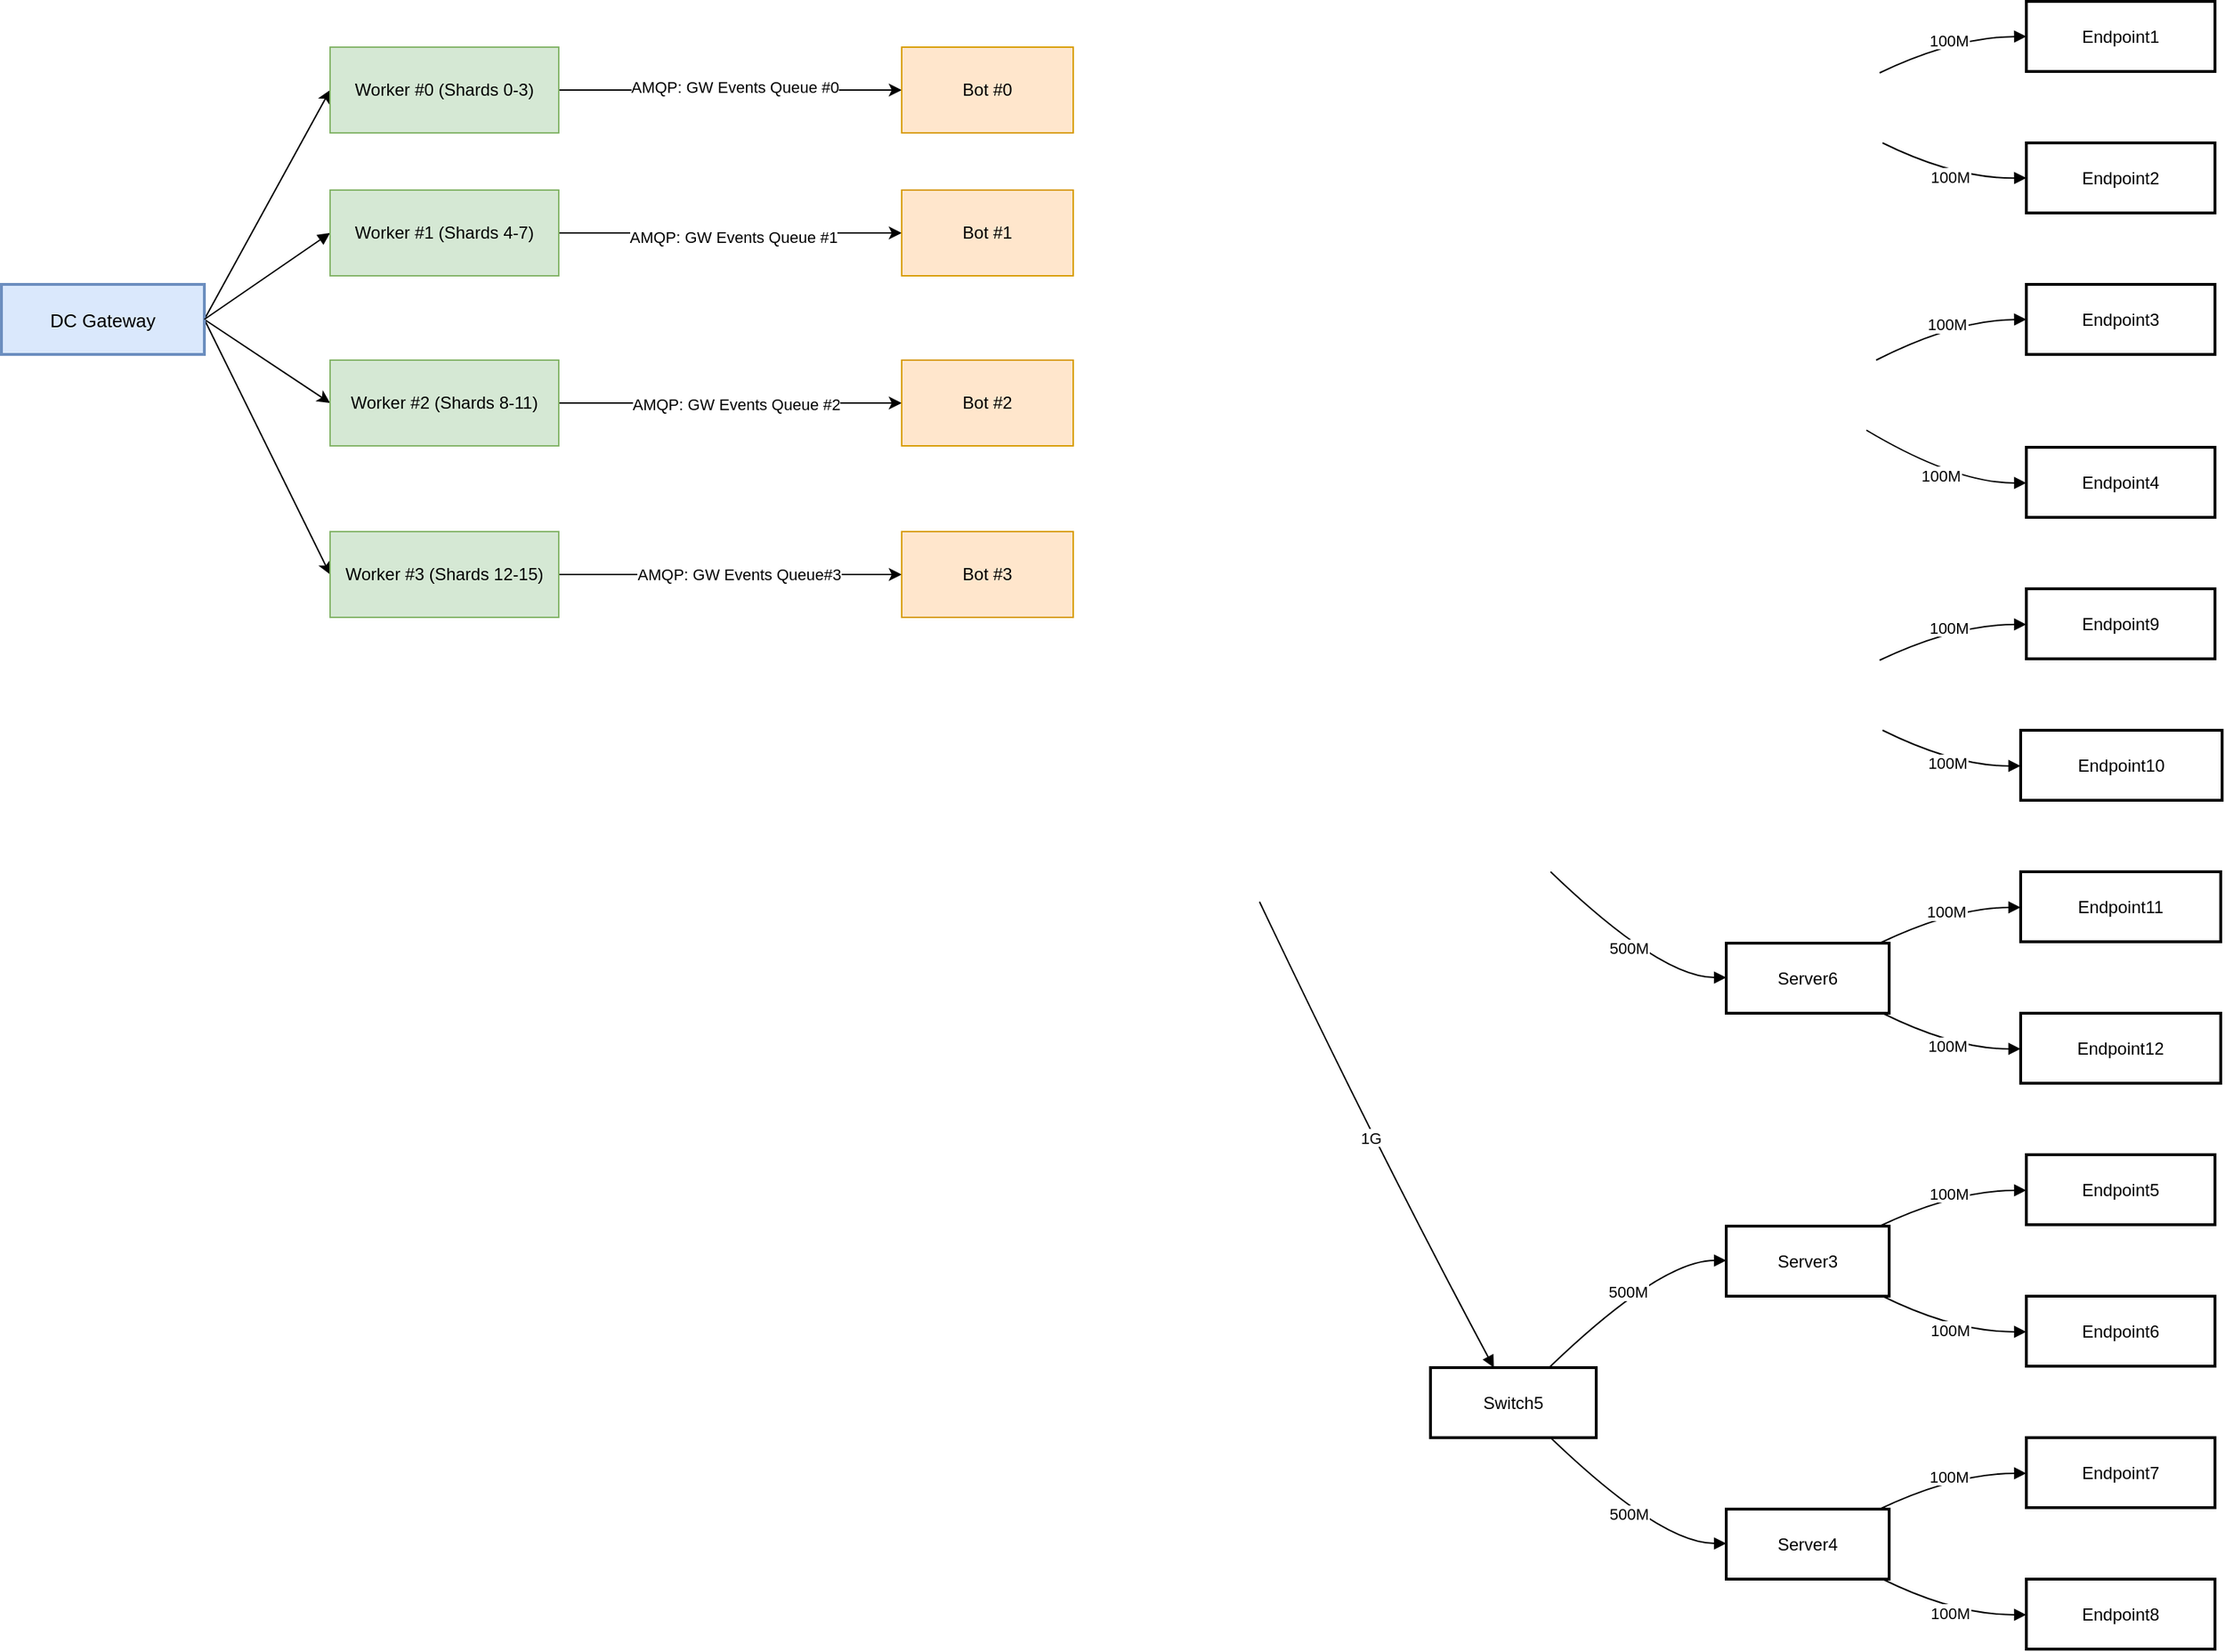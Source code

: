 <mxfile version="24.7.16">
  <diagram name="Seite-1" id="dqsLzKi4FgeO7Q9_Gg5U">
    <mxGraphModel dx="2253" dy="781" grid="1" gridSize="10" guides="1" tooltips="1" connect="1" arrows="1" fold="1" page="1" pageScale="1" pageWidth="827" pageHeight="1169" math="0" shadow="0">
      <root>
        <mxCell id="0" />
        <mxCell id="1" parent="0" />
        <mxCell id="J-38YoUWlMMychKlFMu8-59" style="rounded=0;orthogonalLoop=1;jettySize=auto;html=1;strokeColor=default;entryX=0;entryY=0.5;entryDx=0;entryDy=0;exitX=1;exitY=0.5;exitDx=0;exitDy=0;" edge="1" parent="1" source="2" target="J-38YoUWlMMychKlFMu8-57">
          <mxGeometry relative="1" as="geometry" />
        </mxCell>
        <mxCell id="J-38YoUWlMMychKlFMu8-64" style="rounded=0;orthogonalLoop=1;jettySize=auto;html=1;entryX=0;entryY=0.5;entryDx=0;entryDy=0;exitX=1;exitY=0.5;exitDx=0;exitDy=0;" edge="1" parent="1" source="2" target="J-38YoUWlMMychKlFMu8-61">
          <mxGeometry relative="1" as="geometry" />
        </mxCell>
        <mxCell id="J-38YoUWlMMychKlFMu8-65" style="rounded=0;orthogonalLoop=1;jettySize=auto;html=1;entryX=0;entryY=0.5;entryDx=0;entryDy=0;exitX=1;exitY=0.5;exitDx=0;exitDy=0;" edge="1" parent="1" source="2" target="J-38YoUWlMMychKlFMu8-62">
          <mxGeometry relative="1" as="geometry" />
        </mxCell>
        <mxCell id="2" value="DC Gateway" style="whiteSpace=wrap;strokeWidth=2;labelBackgroundColor=none;labelBorderColor=none;horizontal=1;fontSize=13;fillColor=#dae8fc;strokeColor=#6c8ebf;" parent="1" vertex="1">
          <mxGeometry x="-390" y="206" width="142" height="49" as="geometry" />
        </mxCell>
        <mxCell id="8" value="Switch5" style="whiteSpace=wrap;strokeWidth=2;" parent="1" vertex="1">
          <mxGeometry x="610" y="964" width="116" height="49" as="geometry" />
        </mxCell>
        <mxCell id="12" value="Server3" style="whiteSpace=wrap;strokeWidth=2;" parent="1" vertex="1">
          <mxGeometry x="817" y="865" width="114" height="49" as="geometry" />
        </mxCell>
        <mxCell id="13" value="Server4" style="whiteSpace=wrap;strokeWidth=2;" parent="1" vertex="1">
          <mxGeometry x="817" y="1063" width="114" height="49" as="geometry" />
        </mxCell>
        <mxCell id="15" value="Server6" style="whiteSpace=wrap;strokeWidth=2;" parent="1" vertex="1">
          <mxGeometry x="817" y="667" width="114" height="49" as="geometry" />
        </mxCell>
        <mxCell id="16" value="Endpoint1" style="whiteSpace=wrap;strokeWidth=2;" parent="1" vertex="1">
          <mxGeometry x="1027" y="8" width="132" height="49" as="geometry" />
        </mxCell>
        <mxCell id="17" value="Endpoint2" style="whiteSpace=wrap;strokeWidth=2;" parent="1" vertex="1">
          <mxGeometry x="1027" y="107" width="132" height="49" as="geometry" />
        </mxCell>
        <mxCell id="18" value="Endpoint3" style="whiteSpace=wrap;strokeWidth=2;" parent="1" vertex="1">
          <mxGeometry x="1027" y="206" width="132" height="49" as="geometry" />
        </mxCell>
        <mxCell id="19" value="Endpoint4" style="whiteSpace=wrap;strokeWidth=2;" parent="1" vertex="1">
          <mxGeometry x="1027" y="320" width="132" height="49" as="geometry" />
        </mxCell>
        <mxCell id="20" value="Endpoint5" style="whiteSpace=wrap;strokeWidth=2;" parent="1" vertex="1">
          <mxGeometry x="1027" y="815" width="132" height="49" as="geometry" />
        </mxCell>
        <mxCell id="21" value="Endpoint6" style="whiteSpace=wrap;strokeWidth=2;" parent="1" vertex="1">
          <mxGeometry x="1027" y="914" width="132" height="49" as="geometry" />
        </mxCell>
        <mxCell id="22" value="Endpoint7" style="whiteSpace=wrap;strokeWidth=2;" parent="1" vertex="1">
          <mxGeometry x="1027" y="1013" width="132" height="49" as="geometry" />
        </mxCell>
        <mxCell id="23" value="Endpoint8" style="whiteSpace=wrap;strokeWidth=2;" parent="1" vertex="1">
          <mxGeometry x="1027" y="1112" width="132" height="49" as="geometry" />
        </mxCell>
        <mxCell id="24" value="Endpoint9" style="whiteSpace=wrap;strokeWidth=2;" parent="1" vertex="1">
          <mxGeometry x="1027" y="419" width="132" height="49" as="geometry" />
        </mxCell>
        <mxCell id="25" value="Endpoint10" style="whiteSpace=wrap;strokeWidth=2;" parent="1" vertex="1">
          <mxGeometry x="1023" y="518" width="141" height="49" as="geometry" />
        </mxCell>
        <mxCell id="26" value="Endpoint11" style="whiteSpace=wrap;strokeWidth=2;" parent="1" vertex="1">
          <mxGeometry x="1023" y="617" width="140" height="49" as="geometry" />
        </mxCell>
        <mxCell id="27" value="Endpoint12" style="whiteSpace=wrap;strokeWidth=2;" parent="1" vertex="1">
          <mxGeometry x="1023" y="716" width="140" height="49" as="geometry" />
        </mxCell>
        <mxCell id="38" value="1G" style="curved=1;startArrow=none;endArrow=block;exitX=0.6;exitY=1.01;entryX=0.38;entryY=-0.01;" parent="1" target="8" edge="1">
          <mxGeometry relative="1" as="geometry">
            <Array as="points">
              <mxPoint x="573" y="812" />
            </Array>
            <mxPoint x="490.373" y="638" as="sourcePoint" />
          </mxGeometry>
        </mxCell>
        <mxCell id="42" value="500M" style="curved=1;startArrow=none;endArrow=block;exitX=0.72;exitY=-0.01;entryX=0;entryY=0.49;" parent="1" source="8" target="12" edge="1">
          <mxGeometry relative="1" as="geometry">
            <Array as="points">
              <mxPoint x="771" y="889" />
            </Array>
          </mxGeometry>
        </mxCell>
        <mxCell id="43" value="500M" style="curved=1;startArrow=none;endArrow=block;exitX=0.72;exitY=0.99;entryX=0;entryY=0.49;" parent="1" source="8" target="13" edge="1">
          <mxGeometry relative="1" as="geometry">
            <Array as="points">
              <mxPoint x="771" y="1087" />
            </Array>
          </mxGeometry>
        </mxCell>
        <mxCell id="45" value="500M" style="curved=1;startArrow=none;endArrow=block;exitX=0.72;exitY=0.99;entryX=0;entryY=0.49;" parent="1" target="15" edge="1">
          <mxGeometry relative="1" as="geometry">
            <Array as="points">
              <mxPoint x="771" y="691" />
            </Array>
            <mxPoint x="694.041" y="617" as="sourcePoint" />
          </mxGeometry>
        </mxCell>
        <mxCell id="46" value="100M" style="curved=1;startArrow=none;endArrow=block;exitX=0.95;exitY=-0.01;entryX=0;entryY=0.5;" parent="1" target="16" edge="1">
          <mxGeometry relative="1" as="geometry">
            <Array as="points">
              <mxPoint x="977" y="33" />
            </Array>
            <mxPoint x="924.294" y="58" as="sourcePoint" />
          </mxGeometry>
        </mxCell>
        <mxCell id="47" value="100M" style="curved=1;startArrow=none;endArrow=block;exitX=0.95;exitY=0.99;entryX=0;entryY=0.5;" parent="1" target="17" edge="1">
          <mxGeometry relative="1" as="geometry">
            <Array as="points">
              <mxPoint x="977" y="132" />
            </Array>
            <mxPoint x="926.347" y="107" as="sourcePoint" />
          </mxGeometry>
        </mxCell>
        <mxCell id="48" value="100M" style="curved=1;startArrow=none;endArrow=block;exitX=0.92;exitY=0;entryX=0;entryY=0.5;" parent="1" target="18" edge="1">
          <mxGeometry relative="1" as="geometry">
            <Array as="points">
              <mxPoint x="977" y="231" />
            </Array>
            <mxPoint x="921.88" y="259" as="sourcePoint" />
          </mxGeometry>
        </mxCell>
        <mxCell id="49" value="100M" style="curved=1;startArrow=none;endArrow=block;exitX=0.86;exitY=1;entryX=0;entryY=0.51;" parent="1" target="19" edge="1">
          <mxGeometry relative="1" as="geometry">
            <Array as="points">
              <mxPoint x="977" y="345" />
            </Array>
            <mxPoint x="915.04" y="308" as="sourcePoint" />
          </mxGeometry>
        </mxCell>
        <mxCell id="50" value="100M" style="curved=1;startArrow=none;endArrow=block;exitX=0.95;exitY=-0.01;entryX=0;entryY=0.51;" parent="1" source="12" target="20" edge="1">
          <mxGeometry relative="1" as="geometry">
            <Array as="points">
              <mxPoint x="977" y="840" />
            </Array>
          </mxGeometry>
        </mxCell>
        <mxCell id="51" value="100M" style="curved=1;startArrow=none;endArrow=block;exitX=0.95;exitY=0.99;entryX=0;entryY=0.51;" parent="1" source="12" target="21" edge="1">
          <mxGeometry relative="1" as="geometry">
            <Array as="points">
              <mxPoint x="977" y="939" />
            </Array>
          </mxGeometry>
        </mxCell>
        <mxCell id="52" value="100M" style="curved=1;startArrow=none;endArrow=block;exitX=0.95;exitY=-0.01;entryX=0;entryY=0.51;" parent="1" source="13" target="22" edge="1">
          <mxGeometry relative="1" as="geometry">
            <Array as="points">
              <mxPoint x="977" y="1038" />
            </Array>
          </mxGeometry>
        </mxCell>
        <mxCell id="53" value="100M" style="curved=1;startArrow=none;endArrow=block;exitX=0.95;exitY=0.99;entryX=0;entryY=0.51;" parent="1" source="13" target="23" edge="1">
          <mxGeometry relative="1" as="geometry">
            <Array as="points">
              <mxPoint x="977" y="1137" />
            </Array>
          </mxGeometry>
        </mxCell>
        <mxCell id="54" value="100M" style="curved=1;startArrow=none;endArrow=block;exitX=0.95;exitY=-0.01;entryX=0;entryY=0.51;" parent="1" target="24" edge="1">
          <mxGeometry relative="1" as="geometry">
            <Array as="points">
              <mxPoint x="977" y="444" />
            </Array>
            <mxPoint x="924.294" y="469" as="sourcePoint" />
          </mxGeometry>
        </mxCell>
        <mxCell id="55" value="100M" style="curved=1;startArrow=none;endArrow=block;exitX=0.95;exitY=0.99;entryX=0;entryY=0.51;" parent="1" target="25" edge="1">
          <mxGeometry relative="1" as="geometry">
            <Array as="points">
              <mxPoint x="977" y="543" />
            </Array>
            <mxPoint x="926.347" y="518" as="sourcePoint" />
          </mxGeometry>
        </mxCell>
        <mxCell id="56" value="100M" style="curved=1;startArrow=none;endArrow=block;exitX=0.95;exitY=-0.01;entryX=0;entryY=0.51;" parent="1" source="15" target="26" edge="1">
          <mxGeometry relative="1" as="geometry">
            <Array as="points">
              <mxPoint x="977" y="642" />
            </Array>
          </mxGeometry>
        </mxCell>
        <mxCell id="57" value="100M" style="curved=1;startArrow=none;endArrow=block;exitX=0.95;exitY=0.99;entryX=0;entryY=0.51;" parent="1" source="15" target="27" edge="1">
          <mxGeometry relative="1" as="geometry">
            <Array as="points">
              <mxPoint x="977" y="741" />
            </Array>
          </mxGeometry>
        </mxCell>
        <mxCell id="J-38YoUWlMMychKlFMu8-72" style="edgeStyle=orthogonalEdgeStyle;rounded=0;orthogonalLoop=1;jettySize=auto;html=1;entryX=0;entryY=0.5;entryDx=0;entryDy=0;" edge="1" parent="1" source="J-38YoUWlMMychKlFMu8-57" target="J-38YoUWlMMychKlFMu8-68">
          <mxGeometry relative="1" as="geometry" />
        </mxCell>
        <mxCell id="J-38YoUWlMMychKlFMu8-81" value="AMQP: GW Events Queue #0" style="edgeLabel;html=1;align=center;verticalAlign=middle;resizable=0;points=[];" vertex="1" connectable="0" parent="J-38YoUWlMMychKlFMu8-72">
          <mxGeometry x="0.024" y="2" relative="1" as="geometry">
            <mxPoint as="offset" />
          </mxGeometry>
        </mxCell>
        <mxCell id="J-38YoUWlMMychKlFMu8-57" value="Worker #0 (Shards 0-3)" style="rounded=0;whiteSpace=wrap;html=1;fillColor=#d5e8d4;strokeColor=#82b366;" vertex="1" parent="1">
          <mxGeometry x="-160" y="40" width="160" height="60" as="geometry" />
        </mxCell>
        <mxCell id="J-38YoUWlMMychKlFMu8-74" style="edgeStyle=orthogonalEdgeStyle;rounded=0;orthogonalLoop=1;jettySize=auto;html=1;entryX=0;entryY=0.5;entryDx=0;entryDy=0;" edge="1" parent="1" source="J-38YoUWlMMychKlFMu8-61" target="J-38YoUWlMMychKlFMu8-70">
          <mxGeometry relative="1" as="geometry" />
        </mxCell>
        <mxCell id="J-38YoUWlMMychKlFMu8-79" value="AMQP: GW Events Queue #2" style="edgeLabel;html=1;align=center;verticalAlign=middle;resizable=0;points=[];" vertex="1" connectable="0" parent="J-38YoUWlMMychKlFMu8-74">
          <mxGeometry x="0.03" y="-1" relative="1" as="geometry">
            <mxPoint as="offset" />
          </mxGeometry>
        </mxCell>
        <mxCell id="J-38YoUWlMMychKlFMu8-61" value="Worker #2 (Shards 8-11)" style="rounded=0;whiteSpace=wrap;html=1;fillColor=#d5e8d4;strokeColor=#82b366;" vertex="1" parent="1">
          <mxGeometry x="-160" y="259" width="160" height="60" as="geometry" />
        </mxCell>
        <mxCell id="J-38YoUWlMMychKlFMu8-75" style="edgeStyle=orthogonalEdgeStyle;rounded=0;orthogonalLoop=1;jettySize=auto;html=1;" edge="1" parent="1" source="J-38YoUWlMMychKlFMu8-62" target="J-38YoUWlMMychKlFMu8-71">
          <mxGeometry relative="1" as="geometry" />
        </mxCell>
        <mxCell id="J-38YoUWlMMychKlFMu8-76" value="AMQP: GW Events Queue#3" style="edgeLabel;html=1;align=center;verticalAlign=middle;resizable=0;points=[];" vertex="1" connectable="0" parent="J-38YoUWlMMychKlFMu8-75">
          <mxGeometry x="0.157" y="1" relative="1" as="geometry">
            <mxPoint x="-13" y="1" as="offset" />
          </mxGeometry>
        </mxCell>
        <mxCell id="J-38YoUWlMMychKlFMu8-62" value="Worker #3&lt;span style=&quot;background-color: initial;&quot;&gt;&amp;nbsp;(Shards 12-15)&lt;/span&gt;" style="rounded=0;whiteSpace=wrap;html=1;fillColor=#d5e8d4;strokeColor=#82b366;" vertex="1" parent="1">
          <mxGeometry x="-160" y="379" width="160" height="60" as="geometry" />
        </mxCell>
        <mxCell id="J-38YoUWlMMychKlFMu8-63" value="" style="curved=1;startArrow=none;endArrow=block;exitX=1;exitY=0.5;entryX=0;entryY=0.5;entryDx=0;entryDy=0;exitDx=0;exitDy=0;" edge="1" parent="1" source="2" target="J-38YoUWlMMychKlFMu8-60">
          <mxGeometry relative="1" as="geometry">
            <Array as="points" />
            <mxPoint x="107" y="308" as="sourcePoint" />
            <mxPoint x="634" y="107" as="targetPoint" />
          </mxGeometry>
        </mxCell>
        <mxCell id="J-38YoUWlMMychKlFMu8-73" style="edgeStyle=orthogonalEdgeStyle;rounded=0;orthogonalLoop=1;jettySize=auto;html=1;" edge="1" parent="1" source="J-38YoUWlMMychKlFMu8-60" target="J-38YoUWlMMychKlFMu8-69">
          <mxGeometry relative="1" as="geometry" />
        </mxCell>
        <mxCell id="J-38YoUWlMMychKlFMu8-80" value="AMQP: GW Events Queue #1" style="edgeLabel;html=1;align=center;verticalAlign=middle;resizable=0;points=[];" vertex="1" connectable="0" parent="J-38YoUWlMMychKlFMu8-73">
          <mxGeometry x="0.017" y="-3" relative="1" as="geometry">
            <mxPoint as="offset" />
          </mxGeometry>
        </mxCell>
        <mxCell id="J-38YoUWlMMychKlFMu8-60" value="Worker #1 (Shards 4-7)" style="rounded=0;whiteSpace=wrap;html=1;fillColor=#d5e8d4;strokeColor=#82b366;" vertex="1" parent="1">
          <mxGeometry x="-160" y="140" width="160" height="60" as="geometry" />
        </mxCell>
        <mxCell id="J-38YoUWlMMychKlFMu8-68" value="Bot #0" style="rounded=0;whiteSpace=wrap;html=1;fillColor=#ffe6cc;strokeColor=#d79b00;" vertex="1" parent="1">
          <mxGeometry x="240" y="40" width="120" height="60" as="geometry" />
        </mxCell>
        <mxCell id="J-38YoUWlMMychKlFMu8-69" value="Bot #1" style="rounded=0;whiteSpace=wrap;html=1;fillColor=#ffe6cc;strokeColor=#d79b00;" vertex="1" parent="1">
          <mxGeometry x="240" y="140" width="120" height="60" as="geometry" />
        </mxCell>
        <mxCell id="J-38YoUWlMMychKlFMu8-70" value="Bot #2" style="rounded=0;whiteSpace=wrap;html=1;fillColor=#ffe6cc;strokeColor=#d79b00;" vertex="1" parent="1">
          <mxGeometry x="240" y="259" width="120" height="60" as="geometry" />
        </mxCell>
        <mxCell id="J-38YoUWlMMychKlFMu8-71" value="Bot #3" style="rounded=0;whiteSpace=wrap;html=1;fillColor=#ffe6cc;strokeColor=#d79b00;" vertex="1" parent="1">
          <mxGeometry x="240" y="379" width="120" height="60" as="geometry" />
        </mxCell>
      </root>
    </mxGraphModel>
  </diagram>
</mxfile>

